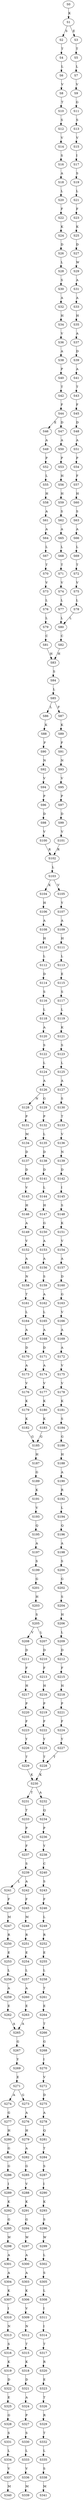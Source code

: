 strict digraph  {
	S0 -> S1 [ label = K ];
	S1 -> S2 [ label = S ];
	S1 -> S3 [ label = E ];
	S2 -> S4 [ label = T ];
	S3 -> S5 [ label = T ];
	S4 -> S6 [ label = L ];
	S5 -> S7 [ label = L ];
	S6 -> S8 [ label = V ];
	S7 -> S9 [ label = V ];
	S8 -> S10 [ label = T ];
	S9 -> S11 [ label = G ];
	S10 -> S12 [ label = S ];
	S11 -> S13 [ label = S ];
	S12 -> S14 [ label = V ];
	S13 -> S15 [ label = V ];
	S14 -> S16 [ label = S ];
	S15 -> S17 [ label = I ];
	S16 -> S18 [ label = A ];
	S17 -> S19 [ label = S ];
	S18 -> S20 [ label = L ];
	S19 -> S21 [ label = L ];
	S20 -> S22 [ label = F ];
	S21 -> S23 [ label = F ];
	S22 -> S24 [ label = K ];
	S23 -> S25 [ label = K ];
	S24 -> S26 [ label = D ];
	S25 -> S27 [ label = D ];
	S26 -> S28 [ label = L ];
	S27 -> S29 [ label = W ];
	S28 -> S30 [ label = S ];
	S29 -> S31 [ label = A ];
	S30 -> S32 [ label = A ];
	S31 -> S33 [ label = A ];
	S32 -> S34 [ label = H ];
	S33 -> S35 [ label = H ];
	S34 -> S36 [ label = V ];
	S35 -> S37 [ label = A ];
	S36 -> S38 [ label = A ];
	S37 -> S39 [ label = D ];
	S38 -> S40 [ label = P ];
	S39 -> S41 [ label = A ];
	S40 -> S42 [ label = T ];
	S41 -> S43 [ label = T ];
	S42 -> S44 [ label = F ];
	S43 -> S45 [ label = F ];
	S44 -> S46 [ label = E ];
	S44 -> S47 [ label = D ];
	S45 -> S48 [ label = D ];
	S46 -> S49 [ label = A ];
	S47 -> S50 [ label = A ];
	S48 -> S51 [ label = A ];
	S49 -> S52 [ label = P ];
	S50 -> S53 [ label = P ];
	S51 -> S54 [ label = P ];
	S52 -> S55 [ label = L ];
	S53 -> S56 [ label = H ];
	S54 -> S57 [ label = F ];
	S55 -> S58 [ label = H ];
	S56 -> S59 [ label = H ];
	S57 -> S60 [ label = H ];
	S58 -> S61 [ label = A ];
	S59 -> S62 [ label = S ];
	S60 -> S63 [ label = S ];
	S61 -> S64 [ label = A ];
	S62 -> S65 [ label = A ];
	S63 -> S66 [ label = A ];
	S64 -> S67 [ label = L ];
	S65 -> S68 [ label = L ];
	S66 -> S69 [ label = L ];
	S67 -> S70 [ label = T ];
	S68 -> S71 [ label = T ];
	S69 -> S72 [ label = T ];
	S70 -> S73 [ label = V ];
	S71 -> S74 [ label = V ];
	S72 -> S75 [ label = V ];
	S73 -> S76 [ label = L ];
	S74 -> S77 [ label = L ];
	S75 -> S78 [ label = L ];
	S76 -> S79 [ label = L ];
	S77 -> S80 [ label = L ];
	S78 -> S80 [ label = L ];
	S79 -> S81 [ label = C ];
	S80 -> S82 [ label = C ];
	S81 -> S83 [ label = H ];
	S82 -> S83 [ label = H ];
	S83 -> S84 [ label = S ];
	S84 -> S85 [ label = L ];
	S85 -> S86 [ label = L ];
	S85 -> S87 [ label = F ];
	S86 -> S88 [ label = K ];
	S87 -> S89 [ label = K ];
	S88 -> S90 [ label = F ];
	S89 -> S91 [ label = F ];
	S90 -> S92 [ label = N ];
	S91 -> S93 [ label = N ];
	S92 -> S94 [ label = V ];
	S93 -> S95 [ label = V ];
	S94 -> S96 [ label = P ];
	S95 -> S97 [ label = P ];
	S96 -> S98 [ label = D ];
	S97 -> S99 [ label = D ];
	S98 -> S100 [ label = V ];
	S99 -> S101 [ label = V ];
	S100 -> S102 [ label = R ];
	S101 -> S102 [ label = R ];
	S102 -> S103 [ label = L ];
	S103 -> S104 [ label = K ];
	S103 -> S105 [ label = V ];
	S104 -> S106 [ label = H ];
	S105 -> S107 [ label = Y ];
	S106 -> S108 [ label = A ];
	S107 -> S109 [ label = A ];
	S108 -> S110 [ label = H ];
	S109 -> S111 [ label = H ];
	S110 -> S112 [ label = L ];
	S111 -> S113 [ label = L ];
	S112 -> S114 [ label = D ];
	S113 -> S115 [ label = E ];
	S114 -> S116 [ label = S ];
	S115 -> S117 [ label = S ];
	S116 -> S118 [ label = L ];
	S117 -> S119 [ label = L ];
	S118 -> S120 [ label = A ];
	S119 -> S121 [ label = K ];
	S120 -> S122 [ label = S ];
	S121 -> S123 [ label = S ];
	S122 -> S124 [ label = L ];
	S123 -> S125 [ label = L ];
	S124 -> S126 [ label = A ];
	S125 -> S127 [ label = A ];
	S126 -> S128 [ label = N ];
	S126 -> S129 [ label = G ];
	S127 -> S130 [ label = S ];
	S128 -> S131 [ label = P ];
	S129 -> S132 [ label = P ];
	S130 -> S133 [ label = T ];
	S131 -> S134 [ label = M ];
	S132 -> S135 [ label = L ];
	S133 -> S136 [ label = V ];
	S134 -> S137 [ label = D ];
	S135 -> S138 [ label = D ];
	S136 -> S139 [ label = N ];
	S137 -> S140 [ label = D ];
	S138 -> S141 [ label = D ];
	S139 -> S142 [ label = D ];
	S140 -> S143 [ label = V ];
	S141 -> S144 [ label = L ];
	S142 -> S145 [ label = I ];
	S143 -> S146 [ label = H ];
	S144 -> S147 [ label = H ];
	S145 -> S148 [ label = S ];
	S146 -> S149 [ label = A ];
	S147 -> S150 [ label = G ];
	S148 -> S151 [ label = K ];
	S149 -> S152 [ label = V ];
	S150 -> S153 [ label = A ];
	S151 -> S154 [ label = V ];
	S152 -> S155 [ label = A ];
	S153 -> S156 [ label = A ];
	S154 -> S157 [ label = A ];
	S155 -> S158 [ label = N ];
	S156 -> S159 [ label = S ];
	S157 -> S160 [ label = D ];
	S158 -> S161 [ label = T ];
	S159 -> S162 [ label = A ];
	S160 -> S163 [ label = G ];
	S161 -> S164 [ label = L ];
	S162 -> S165 [ label = L ];
	S163 -> S166 [ label = V ];
	S164 -> S167 [ label = A ];
	S165 -> S168 [ label = A ];
	S166 -> S169 [ label = A ];
	S167 -> S170 [ label = D ];
	S168 -> S171 [ label = D ];
	S169 -> S172 [ label = A ];
	S170 -> S173 [ label = A ];
	S171 -> S174 [ label = A ];
	S172 -> S175 [ label = V ];
	S173 -> S176 [ label = V ];
	S174 -> S177 [ label = V ];
	S175 -> S178 [ label = V ];
	S176 -> S179 [ label = K ];
	S177 -> S180 [ label = K ];
	S178 -> S181 [ label = K ];
	S179 -> S182 [ label = K ];
	S180 -> S183 [ label = K ];
	S181 -> S184 [ label = S ];
	S182 -> S185 [ label = G ];
	S183 -> S185 [ label = G ];
	S184 -> S186 [ label = G ];
	S185 -> S187 [ label = H ];
	S186 -> S188 [ label = H ];
	S187 -> S189 [ label = G ];
	S188 -> S190 [ label = A ];
	S189 -> S191 [ label = K ];
	S190 -> S192 [ label = R ];
	S191 -> S193 [ label = V ];
	S192 -> S194 [ label = L ];
	S193 -> S195 [ label = Q ];
	S194 -> S196 [ label = Q ];
	S195 -> S197 [ label = A ];
	S196 -> S198 [ label = A ];
	S197 -> S199 [ label = S ];
	S198 -> S200 [ label = S ];
	S199 -> S201 [ label = G ];
	S200 -> S202 [ label = G ];
	S201 -> S203 [ label = H ];
	S202 -> S204 [ label = S ];
	S203 -> S205 [ label = S ];
	S204 -> S206 [ label = H ];
	S205 -> S207 [ label = L ];
	S205 -> S208 [ label = V ];
	S206 -> S209 [ label = L ];
	S207 -> S210 [ label = D ];
	S208 -> S211 [ label = D ];
	S209 -> S212 [ label = D ];
	S210 -> S213 [ label = F ];
	S211 -> S214 [ label = F ];
	S212 -> S215 [ label = F ];
	S213 -> S216 [ label = H ];
	S214 -> S217 [ label = H ];
	S215 -> S218 [ label = H ];
	S216 -> S219 [ label = P ];
	S217 -> S220 [ label = P ];
	S218 -> S221 [ label = P ];
	S219 -> S222 [ label = F ];
	S220 -> S223 [ label = F ];
	S221 -> S224 [ label = F ];
	S222 -> S225 [ label = Y ];
	S223 -> S226 [ label = Y ];
	S224 -> S227 [ label = Y ];
	S225 -> S228 [ label = T ];
	S226 -> S229 [ label = T ];
	S227 -> S228 [ label = T ];
	S228 -> S230 [ label = K ];
	S229 -> S230 [ label = K ];
	S230 -> S231 [ label = T ];
	S230 -> S232 [ label = A ];
	S231 -> S233 [ label = T ];
	S232 -> S234 [ label = Q ];
	S233 -> S235 [ label = P ];
	S234 -> S236 [ label = P ];
	S235 -> S237 [ label = F ];
	S236 -> S238 [ label = Y ];
	S237 -> S239 [ label = S ];
	S238 -> S240 [ label = C ];
	S239 -> S241 [ label = L ];
	S239 -> S242 [ label = A ];
	S240 -> S243 [ label = S ];
	S241 -> S244 [ label = F ];
	S242 -> S245 [ label = F ];
	S243 -> S246 [ label = F ];
	S244 -> S247 [ label = M ];
	S245 -> S248 [ label = M ];
	S246 -> S249 [ label = L ];
	S247 -> S250 [ label = R ];
	S248 -> S251 [ label = R ];
	S249 -> S252 [ label = R ];
	S250 -> S253 [ label = E ];
	S251 -> S254 [ label = E ];
	S252 -> S255 [ label = E ];
	S253 -> S256 [ label = L ];
	S254 -> S257 [ label = L ];
	S255 -> S258 [ label = L ];
	S256 -> S259 [ label = A ];
	S257 -> S260 [ label = A ];
	S258 -> S261 [ label = T ];
	S259 -> S262 [ label = E ];
	S260 -> S263 [ label = E ];
	S261 -> S264 [ label = E ];
	S262 -> S265 [ label = A ];
	S263 -> S265 [ label = A ];
	S264 -> S266 [ label = T ];
	S265 -> S267 [ label = G ];
	S266 -> S268 [ label = G ];
	S267 -> S269 [ label = Y ];
	S268 -> S270 [ label = I ];
	S269 -> S271 [ label = E ];
	S270 -> S272 [ label = V ];
	S271 -> S273 [ label = G ];
	S271 -> S274 [ label = A ];
	S272 -> S275 [ label = D ];
	S273 -> S276 [ label = A ];
	S274 -> S277 [ label = G ];
	S275 -> S278 [ label = A ];
	S276 -> S279 [ label = H ];
	S277 -> S280 [ label = H ];
	S278 -> S281 [ label = Q ];
	S279 -> S282 [ label = A ];
	S280 -> S283 [ label = G ];
	S281 -> S284 [ label = T ];
	S282 -> S285 [ label = G ];
	S283 -> S286 [ label = G ];
	S284 -> S287 [ label = S ];
	S285 -> S288 [ label = V ];
	S286 -> S289 [ label = I ];
	S287 -> S290 [ label = I ];
	S288 -> S291 [ label = K ];
	S289 -> S292 [ label = K ];
	S290 -> S293 [ label = K ];
	S291 -> S294 [ label = G ];
	S292 -> S295 [ label = G ];
	S293 -> S296 [ label = S ];
	S294 -> S297 [ label = W ];
	S295 -> S298 [ label = W ];
	S296 -> S299 [ label = W ];
	S297 -> S300 [ label = A ];
	S298 -> S301 [ label = A ];
	S299 -> S302 [ label = L ];
	S300 -> S303 [ label = A ];
	S301 -> S304 [ label = A ];
	S302 -> S305 [ label = S ];
	S303 -> S306 [ label = K ];
	S304 -> S307 [ label = K ];
	S305 -> S308 [ label = L ];
	S306 -> S309 [ label = V ];
	S307 -> S310 [ label = I ];
	S308 -> S311 [ label = I ];
	S309 -> S312 [ label = N ];
	S310 -> S313 [ label = N ];
	S311 -> S314 [ label = I ];
	S312 -> S315 [ label = T ];
	S313 -> S316 [ label = S ];
	S314 -> S317 [ label = T ];
	S315 -> S318 [ label = K ];
	S316 -> S319 [ label = K ];
	S317 -> S320 [ label = R ];
	S318 -> S321 [ label = D ];
	S319 -> S322 [ label = D ];
	S320 -> S323 [ label = E ];
	S321 -> S324 [ label = A ];
	S322 -> S325 [ label = E ];
	S323 -> S326 [ label = T ];
	S324 -> S327 [ label = P ];
	S325 -> S328 [ label = G ];
	S326 -> S329 [ label = R ];
	S327 -> S330 [ label = S ];
	S328 -> S331 [ label = S ];
	S329 -> S332 [ label = T ];
	S330 -> S333 [ label = L ];
	S331 -> S334 [ label = L ];
	S332 -> S335 [ label = L ];
	S333 -> S336 [ label = V ];
	S334 -> S337 [ label = V ];
	S335 -> S338 [ label = S ];
	S336 -> S339 [ label = M ];
	S337 -> S340 [ label = M ];
	S338 -> S341 [ label = M ];
}
